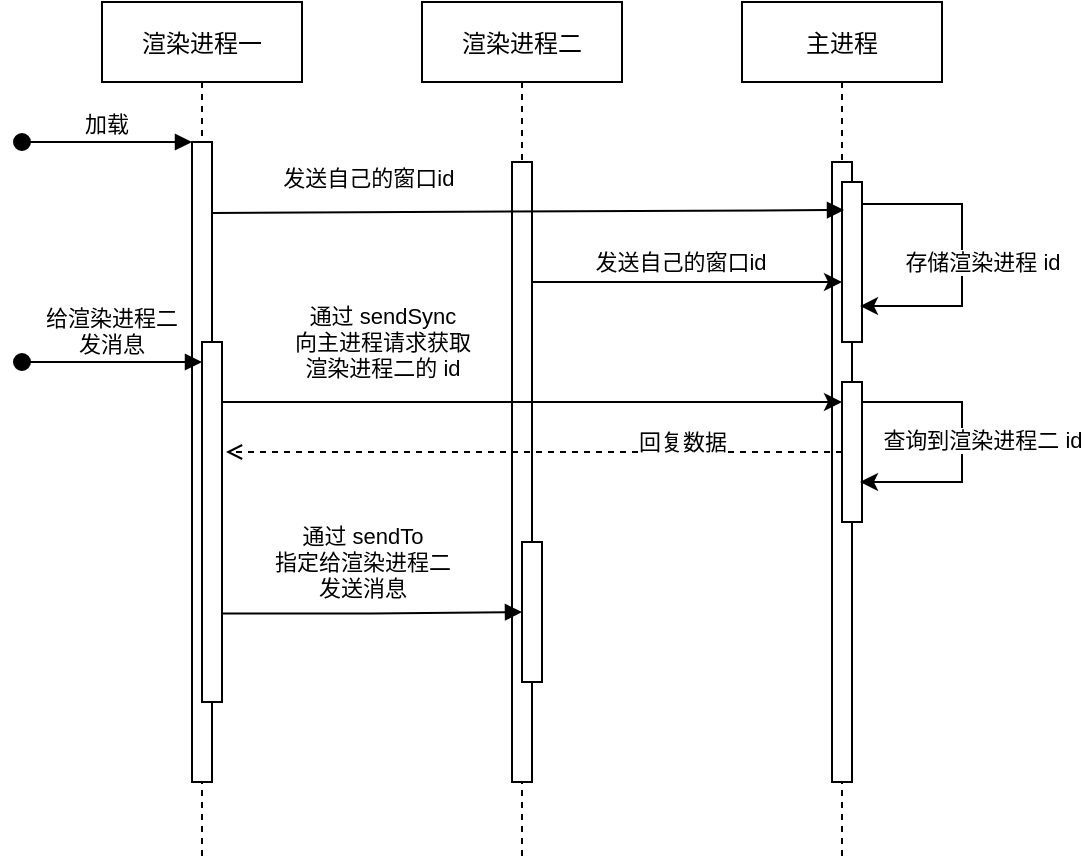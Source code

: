 <mxfile version="16.6.2" type="github">
  <diagram id="kgpKYQtTHZ0yAKxKKP6v" name="Page-1">
    <mxGraphModel dx="1186" dy="657" grid="1" gridSize="10" guides="1" tooltips="1" connect="1" arrows="1" fold="1" page="1" pageScale="1" pageWidth="850" pageHeight="1100" math="0" shadow="0">
      <root>
        <mxCell id="0" />
        <mxCell id="1" parent="0" />
        <mxCell id="3nuBFxr9cyL0pnOWT2aG-1" value="渲染进程一" style="shape=umlLifeline;perimeter=lifelinePerimeter;container=1;collapsible=0;recursiveResize=0;rounded=0;shadow=0;strokeWidth=1;" parent="1" vertex="1">
          <mxGeometry x="120" y="80" width="100" height="430" as="geometry" />
        </mxCell>
        <mxCell id="3nuBFxr9cyL0pnOWT2aG-2" value="" style="points=[];perimeter=orthogonalPerimeter;rounded=0;shadow=0;strokeWidth=1;" parent="3nuBFxr9cyL0pnOWT2aG-1" vertex="1">
          <mxGeometry x="45" y="70" width="10" height="320" as="geometry" />
        </mxCell>
        <mxCell id="3nuBFxr9cyL0pnOWT2aG-3" value="加载" style="verticalAlign=bottom;startArrow=oval;endArrow=block;startSize=8;shadow=0;strokeWidth=1;" parent="3nuBFxr9cyL0pnOWT2aG-1" target="3nuBFxr9cyL0pnOWT2aG-2" edge="1">
          <mxGeometry relative="1" as="geometry">
            <mxPoint x="-40" y="70" as="sourcePoint" />
          </mxGeometry>
        </mxCell>
        <mxCell id="iV0PJueEaWp3zU7fpc5A-6" value="" style="points=[];perimeter=orthogonalPerimeter;rounded=0;shadow=0;strokeWidth=1;" vertex="1" parent="3nuBFxr9cyL0pnOWT2aG-1">
          <mxGeometry x="50" y="170" width="10" height="180" as="geometry" />
        </mxCell>
        <mxCell id="3nuBFxr9cyL0pnOWT2aG-5" value="渲染进程二" style="shape=umlLifeline;perimeter=lifelinePerimeter;container=1;collapsible=0;recursiveResize=0;rounded=0;shadow=0;strokeWidth=1;" parent="1" vertex="1">
          <mxGeometry x="280" y="80" width="100" height="430" as="geometry" />
        </mxCell>
        <mxCell id="3nuBFxr9cyL0pnOWT2aG-6" value="" style="points=[];perimeter=orthogonalPerimeter;rounded=0;shadow=0;strokeWidth=1;" parent="3nuBFxr9cyL0pnOWT2aG-5" vertex="1">
          <mxGeometry x="45" y="80" width="10" height="310" as="geometry" />
        </mxCell>
        <mxCell id="iV0PJueEaWp3zU7fpc5A-19" value="" style="points=[];perimeter=orthogonalPerimeter;rounded=0;shadow=0;strokeWidth=1;" vertex="1" parent="3nuBFxr9cyL0pnOWT2aG-5">
          <mxGeometry x="50" y="270" width="10" height="70" as="geometry" />
        </mxCell>
        <mxCell id="iV0PJueEaWp3zU7fpc5A-1" value="主进程" style="shape=umlLifeline;perimeter=lifelinePerimeter;container=1;collapsible=0;recursiveResize=0;rounded=0;shadow=0;strokeWidth=1;" vertex="1" parent="1">
          <mxGeometry x="440" y="80" width="100" height="430" as="geometry" />
        </mxCell>
        <mxCell id="iV0PJueEaWp3zU7fpc5A-2" value="" style="points=[];perimeter=orthogonalPerimeter;rounded=0;shadow=0;strokeWidth=1;" vertex="1" parent="iV0PJueEaWp3zU7fpc5A-1">
          <mxGeometry x="45" y="80" width="10" height="310" as="geometry" />
        </mxCell>
        <mxCell id="iV0PJueEaWp3zU7fpc5A-3" value="" style="points=[];perimeter=orthogonalPerimeter;rounded=0;shadow=0;strokeWidth=1;" vertex="1" parent="iV0PJueEaWp3zU7fpc5A-1">
          <mxGeometry x="50" y="90" width="10" height="80" as="geometry" />
        </mxCell>
        <mxCell id="iV0PJueEaWp3zU7fpc5A-4" value="存储渲染进程 id" style="edgeStyle=orthogonalEdgeStyle;rounded=0;orthogonalLoop=1;jettySize=auto;html=1;entryX=0.9;entryY=0.763;entryDx=0;entryDy=0;entryPerimeter=0;" edge="1" parent="iV0PJueEaWp3zU7fpc5A-1">
          <mxGeometry x="0.04" y="10" relative="1" as="geometry">
            <mxPoint x="60" y="101" as="sourcePoint" />
            <mxPoint x="59" y="152.04" as="targetPoint" />
            <Array as="points">
              <mxPoint x="110" y="101" />
              <mxPoint x="110" y="152" />
            </Array>
            <mxPoint as="offset" />
          </mxGeometry>
        </mxCell>
        <mxCell id="iV0PJueEaWp3zU7fpc5A-11" value="" style="points=[];perimeter=orthogonalPerimeter;rounded=0;shadow=0;strokeWidth=1;" vertex="1" parent="iV0PJueEaWp3zU7fpc5A-1">
          <mxGeometry x="50" y="190" width="10" height="70" as="geometry" />
        </mxCell>
        <mxCell id="iV0PJueEaWp3zU7fpc5A-14" style="edgeStyle=orthogonalEdgeStyle;rounded=0;orthogonalLoop=1;jettySize=auto;html=1;" edge="1" parent="iV0PJueEaWp3zU7fpc5A-1" source="iV0PJueEaWp3zU7fpc5A-11">
          <mxGeometry relative="1" as="geometry">
            <mxPoint x="59" y="240" as="targetPoint" />
            <Array as="points">
              <mxPoint x="110" y="200" />
              <mxPoint x="110" y="240" />
              <mxPoint x="59" y="240" />
            </Array>
          </mxGeometry>
        </mxCell>
        <mxCell id="iV0PJueEaWp3zU7fpc5A-15" value="查询到渲染进程二 id" style="edgeLabel;html=1;align=center;verticalAlign=middle;resizable=0;points=[];" vertex="1" connectable="0" parent="iV0PJueEaWp3zU7fpc5A-14">
          <mxGeometry x="-0.069" y="1" relative="1" as="geometry">
            <mxPoint x="9" y="3" as="offset" />
          </mxGeometry>
        </mxCell>
        <mxCell id="iV0PJueEaWp3zU7fpc5A-7" style="edgeStyle=orthogonalEdgeStyle;rounded=0;orthogonalLoop=1;jettySize=auto;html=1;entryX=0;entryY=0.625;entryDx=0;entryDy=0;entryPerimeter=0;" edge="1" parent="1" source="3nuBFxr9cyL0pnOWT2aG-6" target="iV0PJueEaWp3zU7fpc5A-3">
          <mxGeometry relative="1" as="geometry">
            <Array as="points">
              <mxPoint x="370" y="220" />
              <mxPoint x="370" y="220" />
            </Array>
          </mxGeometry>
        </mxCell>
        <mxCell id="iV0PJueEaWp3zU7fpc5A-8" value="发送自己的窗口id" style="edgeLabel;html=1;align=center;verticalAlign=middle;resizable=0;points=[];" vertex="1" connectable="0" parent="iV0PJueEaWp3zU7fpc5A-7">
          <mxGeometry x="-0.045" y="3" relative="1" as="geometry">
            <mxPoint y="-7" as="offset" />
          </mxGeometry>
        </mxCell>
        <mxCell id="3nuBFxr9cyL0pnOWT2aG-8" value="发送自己的窗口id" style="verticalAlign=bottom;endArrow=block;shadow=0;strokeWidth=1;entryX=0.1;entryY=0.175;entryDx=0;entryDy=0;entryPerimeter=0;exitX=1;exitY=0.111;exitDx=0;exitDy=0;exitPerimeter=0;" parent="1" source="3nuBFxr9cyL0pnOWT2aG-2" target="iV0PJueEaWp3zU7fpc5A-3" edge="1">
          <mxGeometry x="-0.504" y="8" relative="1" as="geometry">
            <mxPoint x="180" y="184" as="sourcePoint" />
            <mxPoint x="520" y="170" as="targetPoint" />
            <mxPoint as="offset" />
          </mxGeometry>
        </mxCell>
        <mxCell id="iV0PJueEaWp3zU7fpc5A-9" value="给渲染进程二&#xa;发消息" style="verticalAlign=bottom;startArrow=oval;endArrow=block;startSize=8;shadow=0;strokeWidth=1;" edge="1" parent="1">
          <mxGeometry relative="1" as="geometry">
            <mxPoint x="80" y="260" as="sourcePoint" />
            <mxPoint x="170" y="260" as="targetPoint" />
          </mxGeometry>
        </mxCell>
        <mxCell id="iV0PJueEaWp3zU7fpc5A-12" style="edgeStyle=orthogonalEdgeStyle;rounded=0;orthogonalLoop=1;jettySize=auto;html=1;" edge="1" parent="1" source="iV0PJueEaWp3zU7fpc5A-6">
          <mxGeometry relative="1" as="geometry">
            <mxPoint x="490" y="280" as="targetPoint" />
            <Array as="points">
              <mxPoint x="260" y="280" />
              <mxPoint x="260" y="280" />
            </Array>
          </mxGeometry>
        </mxCell>
        <mxCell id="iV0PJueEaWp3zU7fpc5A-13" value="通过 sendSync&lt;br&gt;向主进程请求获取&lt;br&gt;渲染进程二的 id" style="edgeLabel;html=1;align=center;verticalAlign=middle;resizable=0;points=[];" vertex="1" connectable="0" parent="iV0PJueEaWp3zU7fpc5A-12">
          <mxGeometry x="-0.613" y="1" relative="1" as="geometry">
            <mxPoint x="20" y="-29" as="offset" />
          </mxGeometry>
        </mxCell>
        <mxCell id="iV0PJueEaWp3zU7fpc5A-16" style="edgeStyle=orthogonalEdgeStyle;rounded=0;orthogonalLoop=1;jettySize=auto;html=1;dashed=1;endArrow=open;endFill=0;" edge="1" parent="1" source="iV0PJueEaWp3zU7fpc5A-11">
          <mxGeometry relative="1" as="geometry">
            <mxPoint x="182" y="305" as="targetPoint" />
            <Array as="points">
              <mxPoint x="182" y="305" />
            </Array>
          </mxGeometry>
        </mxCell>
        <mxCell id="iV0PJueEaWp3zU7fpc5A-18" value="回复数据" style="edgeLabel;html=1;align=center;verticalAlign=middle;resizable=0;points=[];" vertex="1" connectable="0" parent="iV0PJueEaWp3zU7fpc5A-16">
          <mxGeometry x="-0.394" y="1" relative="1" as="geometry">
            <mxPoint x="13" y="-6" as="offset" />
          </mxGeometry>
        </mxCell>
        <mxCell id="iV0PJueEaWp3zU7fpc5A-20" style="edgeStyle=orthogonalEdgeStyle;rounded=0;orthogonalLoop=1;jettySize=auto;html=1;endArrow=block;endFill=1;exitX=1;exitY=0.754;exitDx=0;exitDy=0;exitPerimeter=0;" edge="1" parent="1" source="iV0PJueEaWp3zU7fpc5A-6" target="iV0PJueEaWp3zU7fpc5A-19">
          <mxGeometry relative="1" as="geometry" />
        </mxCell>
        <mxCell id="iV0PJueEaWp3zU7fpc5A-21" value="通过 sendTo&lt;br&gt;指定给渲染进程二&lt;br&gt;发送消息" style="edgeLabel;html=1;align=center;verticalAlign=middle;resizable=0;points=[];" vertex="1" connectable="0" parent="iV0PJueEaWp3zU7fpc5A-20">
          <mxGeometry x="-0.307" y="-2" relative="1" as="geometry">
            <mxPoint x="18" y="-28" as="offset" />
          </mxGeometry>
        </mxCell>
      </root>
    </mxGraphModel>
  </diagram>
</mxfile>
